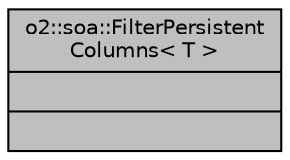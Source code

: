 digraph "o2::soa::FilterPersistentColumns&lt; T &gt;"
{
 // INTERACTIVE_SVG=YES
  bgcolor="transparent";
  edge [fontname="Helvetica",fontsize="10",labelfontname="Helvetica",labelfontsize="10"];
  node [fontname="Helvetica",fontsize="10",shape=record];
  Node1 [label="{o2::soa::FilterPersistent\lColumns\< T \>\n||}",height=0.2,width=0.4,color="black", fillcolor="grey75", style="filled", fontcolor="black"];
}
